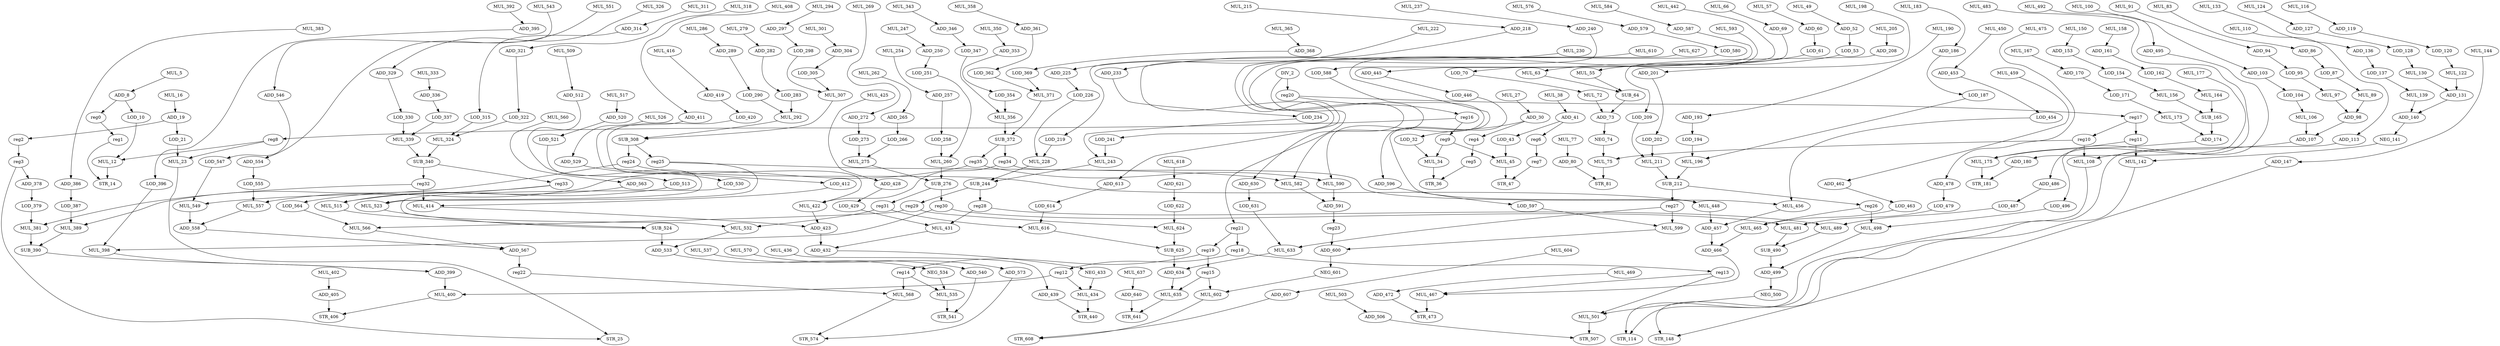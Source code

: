 digraph G {
    DIV_2;
    reg20;
    reg21;
    MUL_5;
    ADD_8;
    LOD_10;
    reg0;
    MUL_12;
    STR_14;
    MUL_16;
    ADD_19;
    LOD_21;
    reg2;
    MUL_23;
    STR_25;
    MUL_27;
    ADD_30;
    LOD_32;
    reg4;
    MUL_34;
    STR_36;
    MUL_38;
    ADD_41;
    LOD_43;
    reg6;
    MUL_45;
    STR_47;
    MUL_49;
    ADD_52;
    LOD_53;
    MUL_55;
    SUB_64;
    MUL_57;
    ADD_60;
    LOD_61;
    MUL_63;
    ADD_73;
    MUL_66;
    ADD_69;
    LOD_70;
    MUL_72;
    NEG_74;
    MUL_75;
    STR_81;
    MUL_77;
    ADD_80;
    MUL_83;
    ADD_86;
    LOD_87;
    MUL_89;
    ADD_98;
    MUL_91;
    ADD_94;
    LOD_95;
    MUL_97;
    ADD_107;
    MUL_100;
    ADD_103;
    LOD_104;
    MUL_106;
    MUL_108;
    STR_114;
    MUL_110;
    ADD_113;
    MUL_116;
    ADD_119;
    LOD_120;
    MUL_122;
    ADD_131;
    MUL_124;
    ADD_127;
    LOD_128;
    MUL_130;
    ADD_140;
    MUL_133;
    ADD_136;
    LOD_137;
    MUL_139;
    NEG_141;
    MUL_142;
    STR_148;
    MUL_144;
    ADD_147;
    MUL_150;
    ADD_153;
    LOD_154;
    MUL_156;
    SUB_165;
    MUL_158;
    ADD_161;
    LOD_162;
    MUL_164;
    ADD_174;
    MUL_167;
    ADD_170;
    LOD_171;
    MUL_173;
    MUL_175;
    STR_181;
    MUL_177;
    ADD_180;
    MUL_183;
    ADD_186;
    LOD_187;
    MUL_196;
    MUL_190;
    ADD_193;
    LOD_194;
    SUB_212;
    MUL_198;
    ADD_201;
    LOD_202;
    MUL_211;
    MUL_205;
    ADD_208;
    LOD_209;
    reg26;
    reg27;
    MUL_215;
    ADD_218;
    LOD_219;
    MUL_228;
    MUL_222;
    ADD_225;
    LOD_226;
    SUB_244;
    MUL_230;
    ADD_233;
    LOD_234;
    MUL_243;
    MUL_237;
    ADD_240;
    LOD_241;
    reg28;
    reg29;
    MUL_247;
    ADD_250;
    LOD_251;
    MUL_260;
    MUL_254;
    ADD_257;
    LOD_258;
    SUB_276;
    MUL_262;
    ADD_265;
    LOD_266;
    MUL_275;
    MUL_269;
    ADD_272;
    LOD_273;
    reg30;
    reg31;
    MUL_279;
    ADD_282;
    LOD_283;
    MUL_292;
    MUL_286;
    ADD_289;
    LOD_290;
    SUB_308;
    MUL_294;
    ADD_297;
    LOD_298;
    MUL_307;
    MUL_301;
    ADD_304;
    LOD_305;
    reg24;
    reg25;
    MUL_311;
    ADD_314;
    LOD_315;
    MUL_324;
    MUL_318;
    ADD_321;
    LOD_322;
    SUB_340;
    MUL_326;
    ADD_329;
    LOD_330;
    MUL_339;
    MUL_333;
    ADD_336;
    LOD_337;
    reg32;
    reg33;
    MUL_343;
    ADD_346;
    LOD_347;
    MUL_356;
    MUL_350;
    ADD_353;
    LOD_354;
    SUB_372;
    MUL_358;
    ADD_361;
    LOD_362;
    MUL_371;
    MUL_365;
    ADD_368;
    LOD_369;
    reg34;
    reg35;
    ADD_378;
    LOD_379;
    MUL_381;
    SUB_390;
    MUL_383;
    ADD_386;
    LOD_387;
    MUL_389;
    ADD_399;
    MUL_392;
    ADD_395;
    LOD_396;
    MUL_398;
    MUL_400;
    STR_406;
    MUL_402;
    ADD_405;
    MUL_408;
    ADD_411;
    LOD_412;
    MUL_414;
    ADD_423;
    MUL_416;
    ADD_419;
    LOD_420;
    MUL_422;
    ADD_432;
    MUL_425;
    ADD_428;
    LOD_429;
    MUL_431;
    NEG_433;
    MUL_434;
    STR_440;
    MUL_436;
    ADD_439;
    MUL_442;
    ADD_445;
    LOD_446;
    MUL_448;
    ADD_457;
    MUL_450;
    ADD_453;
    LOD_454;
    MUL_456;
    ADD_466;
    MUL_459;
    ADD_462;
    LOD_463;
    MUL_465;
    MUL_467;
    STR_473;
    MUL_469;
    ADD_472;
    MUL_475;
    ADD_478;
    LOD_479;
    MUL_481;
    SUB_490;
    MUL_483;
    ADD_486;
    LOD_487;
    MUL_489;
    ADD_499;
    MUL_492;
    ADD_495;
    LOD_496;
    MUL_498;
    NEG_500;
    MUL_501;
    STR_507;
    MUL_503;
    ADD_506;
    MUL_509;
    ADD_512;
    LOD_513;
    MUL_515;
    SUB_524;
    MUL_517;
    ADD_520;
    LOD_521;
    MUL_523;
    ADD_533;
    MUL_526;
    ADD_529;
    LOD_530;
    MUL_532;
    NEG_534;
    MUL_535;
    STR_541;
    MUL_537;
    ADD_540;
    MUL_543;
    ADD_546;
    LOD_547;
    MUL_549;
    ADD_558;
    MUL_551;
    ADD_554;
    LOD_555;
    MUL_557;
    ADD_567;
    MUL_560;
    ADD_563;
    LOD_564;
    MUL_566;
    reg22;
    MUL_568;
    STR_574;
    MUL_570;
    ADD_573;
    MUL_576;
    ADD_579;
    LOD_580;
    MUL_582;
    ADD_591;
    MUL_584;
    ADD_587;
    LOD_588;
    MUL_590;
    reg23;
    MUL_593;
    ADD_596;
    LOD_597;
    MUL_599;
    ADD_600;
    NEG_601;
    MUL_602;
    STR_608;
    MUL_604;
    ADD_607;
    MUL_610;
    ADD_613;
    LOD_614;
    MUL_616;
    SUB_625;
    MUL_618;
    ADD_621;
    LOD_622;
    MUL_624;
    ADD_634;
    MUL_627;
    ADD_630;
    LOD_631;
    MUL_633;
    MUL_635;
    STR_641;
    MUL_637;
    ADD_640;
    reg16;
    reg17;
    reg8;
    reg9;
    reg10;
    reg11;
    reg18;
    reg19;
    reg12;
    reg13;
    reg14;
    reg15;
    reg1;
    reg3;
    reg5;
    reg7;
    DIV_2 -> reg20 [weight=3];
    DIV_2 -> reg21 [weight=0];
    reg20 -> reg16 [weight=0];
    reg20 -> reg17 [weight=0];
    reg21 -> reg18 [weight=18];
    reg21 -> reg19 [weight=1];
    MUL_5 -> ADD_8 [weight=0];
    ADD_8 -> LOD_10 [weight=0];
    ADD_8 -> reg0 [weight=0];
    LOD_10 -> MUL_12 [weight=0];
    reg0 -> reg1 [weight=0];
    MUL_12 -> STR_14 [weight=2];
    MUL_16 -> ADD_19 [weight=0];
    ADD_19 -> LOD_21 [weight=0];
    ADD_19 -> reg2 [weight=0];
    LOD_21 -> MUL_23 [weight=4];
    reg2 -> reg3 [weight=6];
    MUL_23 -> STR_25 [weight=0];
    MUL_27 -> ADD_30 [weight=0];
    ADD_30 -> LOD_32 [weight=0];
    ADD_30 -> reg4 [weight=0];
    LOD_32 -> MUL_34 [weight=0];
    reg4 -> reg5 [weight=0];
    MUL_34 -> STR_36 [weight=2];
    MUL_38 -> ADD_41 [weight=0];
    ADD_41 -> LOD_43 [weight=0];
    ADD_41 -> reg6 [weight=0];
    LOD_43 -> MUL_45 [weight=1];
    reg6 -> reg7 [weight=0];
    MUL_45 -> STR_47 [weight=3];
    MUL_49 -> ADD_52 [weight=0];
    ADD_52 -> LOD_53 [weight=0];
    LOD_53 -> MUL_55 [weight=0];
    MUL_55 -> SUB_64 [weight=0];
    SUB_64 -> ADD_73 [weight=0];
    MUL_57 -> ADD_60 [weight=0];
    ADD_60 -> LOD_61 [weight=0];
    LOD_61 -> MUL_63 [weight=0];
    MUL_63 -> SUB_64 [weight=0];
    ADD_73 -> NEG_74 [weight=0];
    MUL_66 -> ADD_69 [weight=0];
    ADD_69 -> LOD_70 [weight=0];
    LOD_70 -> MUL_72 [weight=0];
    MUL_72 -> ADD_73 [weight=0];
    NEG_74 -> MUL_75 [weight=0];
    MUL_75 -> STR_81 [weight=1];
    MUL_77 -> ADD_80 [weight=2];
    ADD_80 -> STR_81 [weight=0];
    MUL_83 -> ADD_86 [weight=0];
    ADD_86 -> LOD_87 [weight=0];
    LOD_87 -> MUL_89 [weight=0];
    MUL_89 -> ADD_98 [weight=0];
    ADD_98 -> ADD_107 [weight=0];
    MUL_91 -> ADD_94 [weight=0];
    ADD_94 -> LOD_95 [weight=0];
    LOD_95 -> MUL_97 [weight=0];
    MUL_97 -> ADD_98 [weight=0];
    ADD_107 -> MUL_108 [weight=0];
    MUL_100 -> ADD_103 [weight=0];
    ADD_103 -> LOD_104 [weight=0];
    LOD_104 -> MUL_106 [weight=0];
    MUL_106 -> ADD_107 [weight=1];
    MUL_108 -> STR_114 [weight=0];
    MUL_110 -> ADD_113 [weight=0];
    ADD_113 -> STR_114 [weight=0];
    MUL_116 -> ADD_119 [weight=0];
    ADD_119 -> LOD_120 [weight=0];
    LOD_120 -> MUL_122 [weight=0];
    MUL_122 -> ADD_131 [weight=0];
    ADD_131 -> ADD_140 [weight=0];
    MUL_124 -> ADD_127 [weight=0];
    ADD_127 -> LOD_128 [weight=0];
    LOD_128 -> MUL_130 [weight=0];
    MUL_130 -> ADD_131 [weight=0];
    ADD_140 -> NEG_141 [weight=0];
    MUL_133 -> ADD_136 [weight=0];
    ADD_136 -> LOD_137 [weight=0];
    LOD_137 -> MUL_139 [weight=0];
    MUL_139 -> ADD_140 [weight=0];
    NEG_141 -> MUL_142 [weight=0];
    MUL_142 -> STR_148 [weight=0];
    MUL_144 -> ADD_147 [weight=0];
    ADD_147 -> STR_148 [weight=0];
    MUL_150 -> ADD_153 [weight=0];
    ADD_153 -> LOD_154 [weight=0];
    LOD_154 -> MUL_156 [weight=0];
    MUL_156 -> SUB_165 [weight=0];
    SUB_165 -> ADD_174 [weight=1];
    MUL_158 -> ADD_161 [weight=0];
    ADD_161 -> LOD_162 [weight=0];
    LOD_162 -> MUL_164 [weight=0];
    MUL_164 -> SUB_165 [weight=1];
    ADD_174 -> MUL_175 [weight=0];
    MUL_167 -> ADD_170 [weight=0];
    ADD_170 -> LOD_171 [weight=0];
    LOD_171 -> MUL_173 [weight=0];
    MUL_173 -> ADD_174 [weight=0];
    MUL_175 -> STR_181 [weight=5];
    MUL_177 -> ADD_180 [weight=0];
    ADD_180 -> STR_181 [weight=0];
    MUL_183 -> ADD_186 [weight=0];
    ADD_186 -> LOD_187 [weight=0];
    LOD_187 -> MUL_196 [weight=0];
    MUL_196 -> SUB_212 [weight=4];
    MUL_190 -> ADD_193 [weight=0];
    ADD_193 -> LOD_194 [weight=5];
    LOD_194 -> MUL_196 [weight=1];
    SUB_212 -> reg26 [weight=0];
    SUB_212 -> reg27 [weight=1];
    MUL_198 -> ADD_201 [weight=0];
    ADD_201 -> LOD_202 [weight=0];
    LOD_202 -> MUL_211 [weight=2];
    MUL_211 -> SUB_212 [weight=4];
    MUL_205 -> ADD_208 [weight=0];
    ADD_208 -> LOD_209 [weight=0];
    LOD_209 -> MUL_211 [weight=0];
    reg26 -> MUL_465 [weight=0];
    reg26 -> MUL_498 [weight=3];
    reg27 -> MUL_599 [weight=1];
    reg27 -> MUL_633 [weight=0];
    MUL_215 -> ADD_218 [weight=0];
    ADD_218 -> LOD_219 [weight=0];
    LOD_219 -> MUL_228 [weight=1];
    MUL_228 -> SUB_244 [weight=2];
    MUL_222 -> ADD_225 [weight=0];
    ADD_225 -> LOD_226 [weight=0];
    LOD_226 -> MUL_228 [weight=0];
    SUB_244 -> reg28 [weight=12];
    SUB_244 -> reg29 [weight=4];
    MUL_230 -> ADD_233 [weight=0];
    ADD_233 -> LOD_234 [weight=0];
    LOD_234 -> MUL_243 [weight=0];
    MUL_243 -> SUB_244 [weight=0];
    MUL_237 -> ADD_240 [weight=0];
    ADD_240 -> LOD_241 [weight=0];
    LOD_241 -> MUL_243 [weight=1];
    reg28 -> MUL_431 [weight=0];
    reg28 -> MUL_489 [weight=0];
    reg29 -> MUL_566 [weight=0];
    reg29 -> MUL_624 [weight=0];
    MUL_247 -> ADD_250 [weight=0];
    ADD_250 -> LOD_251 [weight=0];
    LOD_251 -> MUL_260 [weight=0];
    MUL_260 -> SUB_276 [weight=5];
    MUL_254 -> ADD_257 [weight=0];
    ADD_257 -> LOD_258 [weight=0];
    LOD_258 -> MUL_260 [weight=1];
    SUB_276 -> reg30 [weight=14];
    SUB_276 -> reg31 [weight=6];
    MUL_262 -> ADD_265 [weight=0];
    ADD_265 -> LOD_266 [weight=1];
    LOD_266 -> MUL_275 [weight=0];
    MUL_275 -> SUB_276 [weight=0];
    MUL_269 -> ADD_272 [weight=0];
    ADD_272 -> LOD_273 [weight=0];
    LOD_273 -> MUL_275 [weight=3];
    reg30 -> MUL_398 [weight=0];
    reg30 -> MUL_481 [weight=0];
    reg31 -> MUL_532 [weight=1];
    reg31 -> MUL_616 [weight=0];
    MUL_279 -> ADD_282 [weight=0];
    ADD_282 -> LOD_283 [weight=0];
    LOD_283 -> MUL_292 [weight=2];
    MUL_292 -> SUB_308 [weight=0];
    MUL_286 -> ADD_289 [weight=0];
    ADD_289 -> LOD_290 [weight=0];
    LOD_290 -> MUL_292 [weight=1];
    SUB_308 -> reg24 [weight=7];
    SUB_308 -> reg25 [weight=2];
    MUL_294 -> ADD_297 [weight=0];
    ADD_297 -> LOD_298 [weight=0];
    LOD_298 -> MUL_307 [weight=0];
    MUL_307 -> SUB_308 [weight=0];
    MUL_301 -> ADD_304 [weight=0];
    ADD_304 -> LOD_305 [weight=0];
    LOD_305 -> MUL_307 [weight=0];
    reg24 -> MUL_389 [weight=0];
    reg24 -> MUL_448 [weight=0];
    reg25 -> MUL_523 [weight=0];
    reg25 -> MUL_582 [weight=0];
    MUL_311 -> ADD_314 [weight=0];
    ADD_314 -> LOD_315 [weight=0];
    LOD_315 -> MUL_324 [weight=0];
    MUL_324 -> SUB_340 [weight=2];
    MUL_318 -> ADD_321 [weight=0];
    ADD_321 -> LOD_322 [weight=0];
    LOD_322 -> MUL_324 [weight=0];
    SUB_340 -> reg32 [weight=11];
    SUB_340 -> reg33 [weight=0];
    MUL_326 -> ADD_329 [weight=0];
    ADD_329 -> LOD_330 [weight=0];
    LOD_330 -> MUL_339 [weight=2];
    MUL_339 -> SUB_340 [weight=2];
    MUL_333 -> ADD_336 [weight=0];
    ADD_336 -> LOD_337 [weight=0];
    LOD_337 -> MUL_339 [weight=0];
    reg32 -> MUL_381 [weight=0];
    reg32 -> MUL_414 [weight=1];
    reg33 -> MUL_515 [weight=0];
    reg33 -> MUL_549 [weight=0];
    MUL_343 -> ADD_346 [weight=0];
    ADD_346 -> LOD_347 [weight=0];
    LOD_347 -> MUL_356 [weight=0];
    MUL_356 -> SUB_372 [weight=2];
    MUL_350 -> ADD_353 [weight=0];
    ADD_353 -> LOD_354 [weight=0];
    LOD_354 -> MUL_356 [weight=1];
    SUB_372 -> reg34 [weight=7];
    SUB_372 -> reg35 [weight=3];
    MUL_358 -> ADD_361 [weight=0];
    ADD_361 -> LOD_362 [weight=0];
    LOD_362 -> MUL_371 [weight=0];
    MUL_371 -> SUB_372 [weight=0];
    MUL_365 -> ADD_368 [weight=0];
    ADD_368 -> LOD_369 [weight=0];
    LOD_369 -> MUL_371 [weight=0];
    reg34 -> MUL_422 [weight=0];
    reg34 -> MUL_456 [weight=0];
    reg35 -> MUL_557 [weight=0];
    reg35 -> MUL_590 [weight=0];
    ADD_378 -> LOD_379 [weight=0];
    LOD_379 -> MUL_381 [weight=0];
    MUL_381 -> SUB_390 [weight=6];
    SUB_390 -> ADD_399 [weight=0];
    MUL_383 -> ADD_386 [weight=0];
    ADD_386 -> LOD_387 [weight=3];
    LOD_387 -> MUL_389 [weight=3];
    MUL_389 -> SUB_390 [weight=0];
    ADD_399 -> MUL_400 [weight=3];
    MUL_392 -> ADD_395 [weight=0];
    ADD_395 -> LOD_396 [weight=0];
    LOD_396 -> MUL_398 [weight=0];
    MUL_398 -> ADD_399 [weight=0];
    MUL_400 -> STR_406 [weight=0];
    MUL_402 -> ADD_405 [weight=2];
    ADD_405 -> STR_406 [weight=3];
    MUL_408 -> ADD_411 [weight=0];
    ADD_411 -> LOD_412 [weight=0];
    LOD_412 -> MUL_414 [weight=0];
    MUL_414 -> ADD_423 [weight=0];
    ADD_423 -> ADD_432 [weight=5];
    MUL_416 -> ADD_419 [weight=0];
    ADD_419 -> LOD_420 [weight=0];
    LOD_420 -> MUL_422 [weight=0];
    MUL_422 -> ADD_423 [weight=1];
    ADD_432 -> NEG_433 [weight=0];
    MUL_425 -> ADD_428 [weight=0];
    ADD_428 -> LOD_429 [weight=0];
    LOD_429 -> MUL_431 [weight=0];
    MUL_431 -> ADD_432 [weight=0];
    NEG_433 -> MUL_434 [weight=0];
    MUL_434 -> STR_440 [weight=2];
    MUL_436 -> ADD_439 [weight=0];
    ADD_439 -> STR_440 [weight=1];
    MUL_442 -> ADD_445 [weight=0];
    ADD_445 -> LOD_446 [weight=0];
    LOD_446 -> MUL_448 [weight=0];
    MUL_448 -> ADD_457 [weight=0];
    ADD_457 -> ADD_466 [weight=7];
    MUL_450 -> ADD_453 [weight=0];
    ADD_453 -> LOD_454 [weight=0];
    LOD_454 -> MUL_456 [weight=0];
    MUL_456 -> ADD_457 [weight=0];
    ADD_466 -> MUL_467 [weight=0];
    MUL_459 -> ADD_462 [weight=0];
    ADD_462 -> LOD_463 [weight=0];
    LOD_463 -> MUL_465 [weight=0];
    MUL_465 -> ADD_466 [weight=1];
    MUL_467 -> STR_473 [weight=2];
    MUL_469 -> ADD_472 [weight=0];
    ADD_472 -> STR_473 [weight=0];
    MUL_475 -> ADD_478 [weight=0];
    ADD_478 -> LOD_479 [weight=1];
    LOD_479 -> MUL_481 [weight=0];
    MUL_481 -> SUB_490 [weight=0];
    SUB_490 -> ADD_499 [weight=4];
    MUL_483 -> ADD_486 [weight=0];
    ADD_486 -> LOD_487 [weight=0];
    LOD_487 -> MUL_489 [weight=0];
    MUL_489 -> SUB_490 [weight=0];
    ADD_499 -> NEG_500 [weight=1];
    MUL_492 -> ADD_495 [weight=0];
    ADD_495 -> LOD_496 [weight=0];
    LOD_496 -> MUL_498 [weight=0];
    MUL_498 -> ADD_499 [weight=0];
    NEG_500 -> MUL_501 [weight=0];
    MUL_501 -> STR_507 [weight=1];
    MUL_503 -> ADD_506 [weight=0];
    ADD_506 -> STR_507 [weight=0];
    MUL_509 -> ADD_512 [weight=0];
    ADD_512 -> LOD_513 [weight=0];
    LOD_513 -> MUL_515 [weight=0];
    MUL_515 -> SUB_524 [weight=0];
    SUB_524 -> ADD_533 [weight=9];
    MUL_517 -> ADD_520 [weight=0];
    ADD_520 -> LOD_521 [weight=0];
    LOD_521 -> MUL_523 [weight=0];
    MUL_523 -> SUB_524 [weight=0];
    ADD_533 -> NEG_534 [weight=0];
    MUL_526 -> ADD_529 [weight=0];
    ADD_529 -> LOD_530 [weight=0];
    LOD_530 -> MUL_532 [weight=0];
    MUL_532 -> ADD_533 [weight=1];
    NEG_534 -> MUL_535 [weight=0];
    MUL_535 -> STR_541 [weight=6];
    MUL_537 -> ADD_540 [weight=0];
    ADD_540 -> STR_541 [weight=0];
    MUL_543 -> ADD_546 [weight=0];
    ADD_546 -> LOD_547 [weight=0];
    LOD_547 -> MUL_549 [weight=0];
    MUL_549 -> ADD_558 [weight=5];
    ADD_558 -> ADD_567 [weight=0];
    MUL_551 -> ADD_554 [weight=0];
    ADD_554 -> LOD_555 [weight=1];
    LOD_555 -> MUL_557 [weight=3];
    MUL_557 -> ADD_558 [weight=0];
    ADD_567 -> reg22 [weight=3];
    MUL_560 -> ADD_563 [weight=0];
    ADD_563 -> LOD_564 [weight=0];
    LOD_564 -> MUL_566 [weight=0];
    MUL_566 -> ADD_567 [weight=0];
    reg22 -> MUL_568 [weight=0];
    MUL_568 -> STR_574 [weight=0];
    MUL_570 -> ADD_573 [weight=0];
    ADD_573 -> STR_574 [weight=0];
    MUL_576 -> ADD_579 [weight=0];
    ADD_579 -> LOD_580 [weight=0];
    LOD_580 -> MUL_582 [weight=0];
    MUL_582 -> ADD_591 [weight=0];
    ADD_591 -> reg23 [weight=2];
    MUL_584 -> ADD_587 [weight=0];
    ADD_587 -> LOD_588 [weight=0];
    LOD_588 -> MUL_590 [weight=0];
    MUL_590 -> ADD_591 [weight=1];
    reg23 -> ADD_600 [weight=0];
    MUL_593 -> ADD_596 [weight=0];
    ADD_596 -> LOD_597 [weight=0];
    LOD_597 -> MUL_599 [weight=0];
    MUL_599 -> ADD_600 [weight=0];
    ADD_600 -> NEG_601 [weight=3];
    NEG_601 -> MUL_602 [weight=0];
    MUL_602 -> STR_608 [weight=0];
    MUL_604 -> ADD_607 [weight=0];
    ADD_607 -> STR_608 [weight=0];
    MUL_610 -> ADD_613 [weight=0];
    ADD_613 -> LOD_614 [weight=0];
    LOD_614 -> MUL_616 [weight=0];
    MUL_616 -> SUB_625 [weight=0];
    SUB_625 -> ADD_634 [weight=12];
    MUL_618 -> ADD_621 [weight=2];
    ADD_621 -> LOD_622 [weight=2];
    LOD_622 -> MUL_624 [weight=3];
    MUL_624 -> SUB_625 [weight=2];
    ADD_634 -> MUL_635 [weight=0];
    MUL_627 -> ADD_630 [weight=0];
    ADD_630 -> LOD_631 [weight=0];
    LOD_631 -> MUL_633 [weight=0];
    MUL_633 -> ADD_634 [weight=0];
    MUL_635 -> STR_641 [weight=0];
    MUL_637 -> ADD_640 [weight=1];
    ADD_640 -> STR_641 [weight=1];
    reg16 -> reg8 [weight=0];
    reg16 -> reg9 [weight=0];
    reg17 -> reg10 [weight=0];
    reg17 -> reg11 [weight=4];
    reg8 -> MUL_12 [weight=0];
    reg8 -> MUL_23 [weight=0];
    reg9 -> MUL_34 [weight=0];
    reg9 -> MUL_45 [weight=0];
    reg10 -> MUL_75 [weight=0];
    reg10 -> MUL_108 [weight=3];
    reg11 -> MUL_142 [weight=4];
    reg11 -> MUL_175 [weight=0];
    reg18 -> reg12 [weight=8];
    reg18 -> reg13 [weight=0];
    reg19 -> reg14 [weight=1];
    reg19 -> reg15 [weight=10];
    reg12 -> MUL_400 [weight=0];
    reg12 -> MUL_434 [weight=0];
    reg13 -> MUL_467 [weight=0];
    reg13 -> MUL_501 [weight=0];
    reg14 -> MUL_535 [weight=0];
    reg14 -> MUL_568 [weight=9];
    reg15 -> MUL_602 [weight=2];
    reg15 -> MUL_635 [weight=1];
    reg1 -> STR_14 [weight=0];
    reg3 -> STR_25 [weight=0];
    reg3 -> ADD_378 [weight=0];
    reg5 -> STR_36 [weight=0];
    reg7 -> STR_47 [weight=0];
}
